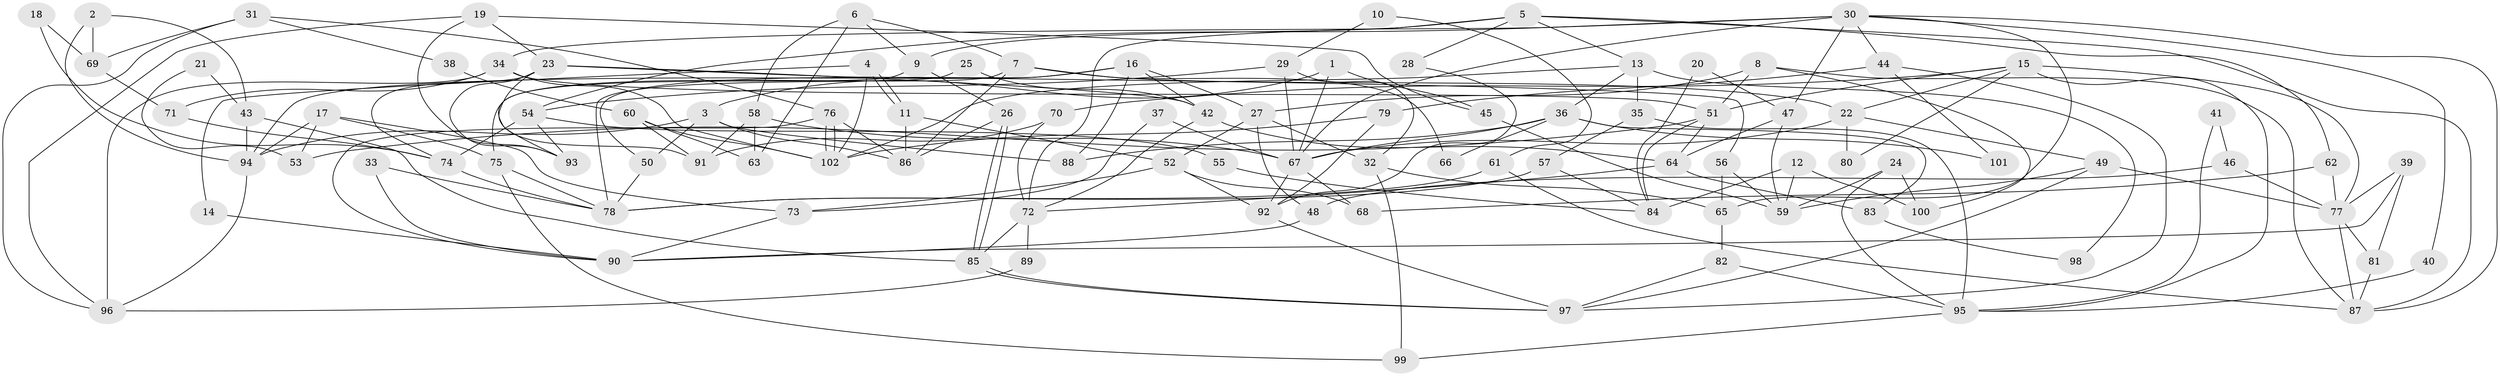// Generated by graph-tools (version 1.1) at 2025/26/03/09/25 03:26:14]
// undirected, 102 vertices, 204 edges
graph export_dot {
graph [start="1"]
  node [color=gray90,style=filled];
  1;
  2;
  3;
  4;
  5;
  6;
  7;
  8;
  9;
  10;
  11;
  12;
  13;
  14;
  15;
  16;
  17;
  18;
  19;
  20;
  21;
  22;
  23;
  24;
  25;
  26;
  27;
  28;
  29;
  30;
  31;
  32;
  33;
  34;
  35;
  36;
  37;
  38;
  39;
  40;
  41;
  42;
  43;
  44;
  45;
  46;
  47;
  48;
  49;
  50;
  51;
  52;
  53;
  54;
  55;
  56;
  57;
  58;
  59;
  60;
  61;
  62;
  63;
  64;
  65;
  66;
  67;
  68;
  69;
  70;
  71;
  72;
  73;
  74;
  75;
  76;
  77;
  78;
  79;
  80;
  81;
  82;
  83;
  84;
  85;
  86;
  87;
  88;
  89;
  90;
  91;
  92;
  93;
  94;
  95;
  96;
  97;
  98;
  99;
  100;
  101;
  102;
  1 -- 67;
  1 -- 3;
  1 -- 45;
  2 -- 43;
  2 -- 94;
  2 -- 69;
  3 -- 50;
  3 -- 88;
  3 -- 86;
  3 -- 94;
  4 -- 102;
  4 -- 11;
  4 -- 11;
  4 -- 14;
  5 -- 62;
  5 -- 87;
  5 -- 9;
  5 -- 13;
  5 -- 28;
  5 -- 72;
  6 -- 9;
  6 -- 7;
  6 -- 58;
  6 -- 63;
  7 -- 22;
  7 -- 86;
  7 -- 66;
  7 -- 75;
  8 -- 27;
  8 -- 100;
  8 -- 51;
  8 -- 87;
  9 -- 93;
  9 -- 26;
  10 -- 61;
  10 -- 29;
  11 -- 86;
  11 -- 52;
  12 -- 84;
  12 -- 59;
  12 -- 100;
  13 -- 102;
  13 -- 35;
  13 -- 36;
  13 -- 98;
  14 -- 90;
  15 -- 77;
  15 -- 51;
  15 -- 22;
  15 -- 70;
  15 -- 80;
  15 -- 95;
  16 -- 27;
  16 -- 42;
  16 -- 50;
  16 -- 88;
  16 -- 94;
  17 -- 94;
  17 -- 73;
  17 -- 53;
  17 -- 75;
  18 -- 74;
  18 -- 69;
  19 -- 93;
  19 -- 45;
  19 -- 23;
  19 -- 96;
  20 -- 47;
  20 -- 84;
  21 -- 43;
  21 -- 53;
  22 -- 67;
  22 -- 49;
  22 -- 80;
  23 -- 91;
  23 -- 42;
  23 -- 56;
  23 -- 74;
  23 -- 93;
  24 -- 59;
  24 -- 95;
  24 -- 100;
  25 -- 78;
  25 -- 42;
  26 -- 85;
  26 -- 85;
  26 -- 86;
  27 -- 32;
  27 -- 52;
  27 -- 48;
  28 -- 92;
  29 -- 32;
  29 -- 54;
  29 -- 67;
  30 -- 67;
  30 -- 34;
  30 -- 40;
  30 -- 44;
  30 -- 47;
  30 -- 54;
  30 -- 65;
  30 -- 87;
  31 -- 76;
  31 -- 96;
  31 -- 38;
  31 -- 69;
  32 -- 65;
  32 -- 99;
  33 -- 78;
  33 -- 90;
  34 -- 51;
  34 -- 96;
  34 -- 71;
  34 -- 102;
  35 -- 95;
  35 -- 57;
  36 -- 67;
  36 -- 66;
  36 -- 83;
  36 -- 88;
  36 -- 101;
  37 -- 73;
  37 -- 67;
  38 -- 60;
  39 -- 77;
  39 -- 81;
  39 -- 90;
  40 -- 95;
  41 -- 95;
  41 -- 46;
  42 -- 72;
  42 -- 64;
  43 -- 85;
  43 -- 94;
  44 -- 79;
  44 -- 97;
  44 -- 101;
  45 -- 59;
  46 -- 77;
  46 -- 48;
  47 -- 64;
  47 -- 59;
  48 -- 90;
  49 -- 97;
  49 -- 59;
  49 -- 77;
  50 -- 78;
  51 -- 64;
  51 -- 53;
  51 -- 84;
  52 -- 92;
  52 -- 68;
  52 -- 73;
  54 -- 74;
  54 -- 55;
  54 -- 93;
  55 -- 84;
  56 -- 59;
  56 -- 65;
  57 -- 78;
  57 -- 84;
  58 -- 63;
  58 -- 67;
  58 -- 91;
  60 -- 91;
  60 -- 102;
  60 -- 63;
  61 -- 87;
  61 -- 78;
  62 -- 77;
  62 -- 68;
  64 -- 72;
  64 -- 83;
  65 -- 82;
  67 -- 68;
  67 -- 92;
  69 -- 71;
  70 -- 72;
  70 -- 91;
  71 -- 74;
  72 -- 85;
  72 -- 89;
  73 -- 90;
  74 -- 78;
  75 -- 78;
  75 -- 99;
  76 -- 102;
  76 -- 102;
  76 -- 86;
  76 -- 90;
  77 -- 87;
  77 -- 81;
  79 -- 92;
  79 -- 102;
  81 -- 87;
  82 -- 97;
  82 -- 95;
  83 -- 98;
  85 -- 97;
  85 -- 97;
  89 -- 96;
  92 -- 97;
  94 -- 96;
  95 -- 99;
}
